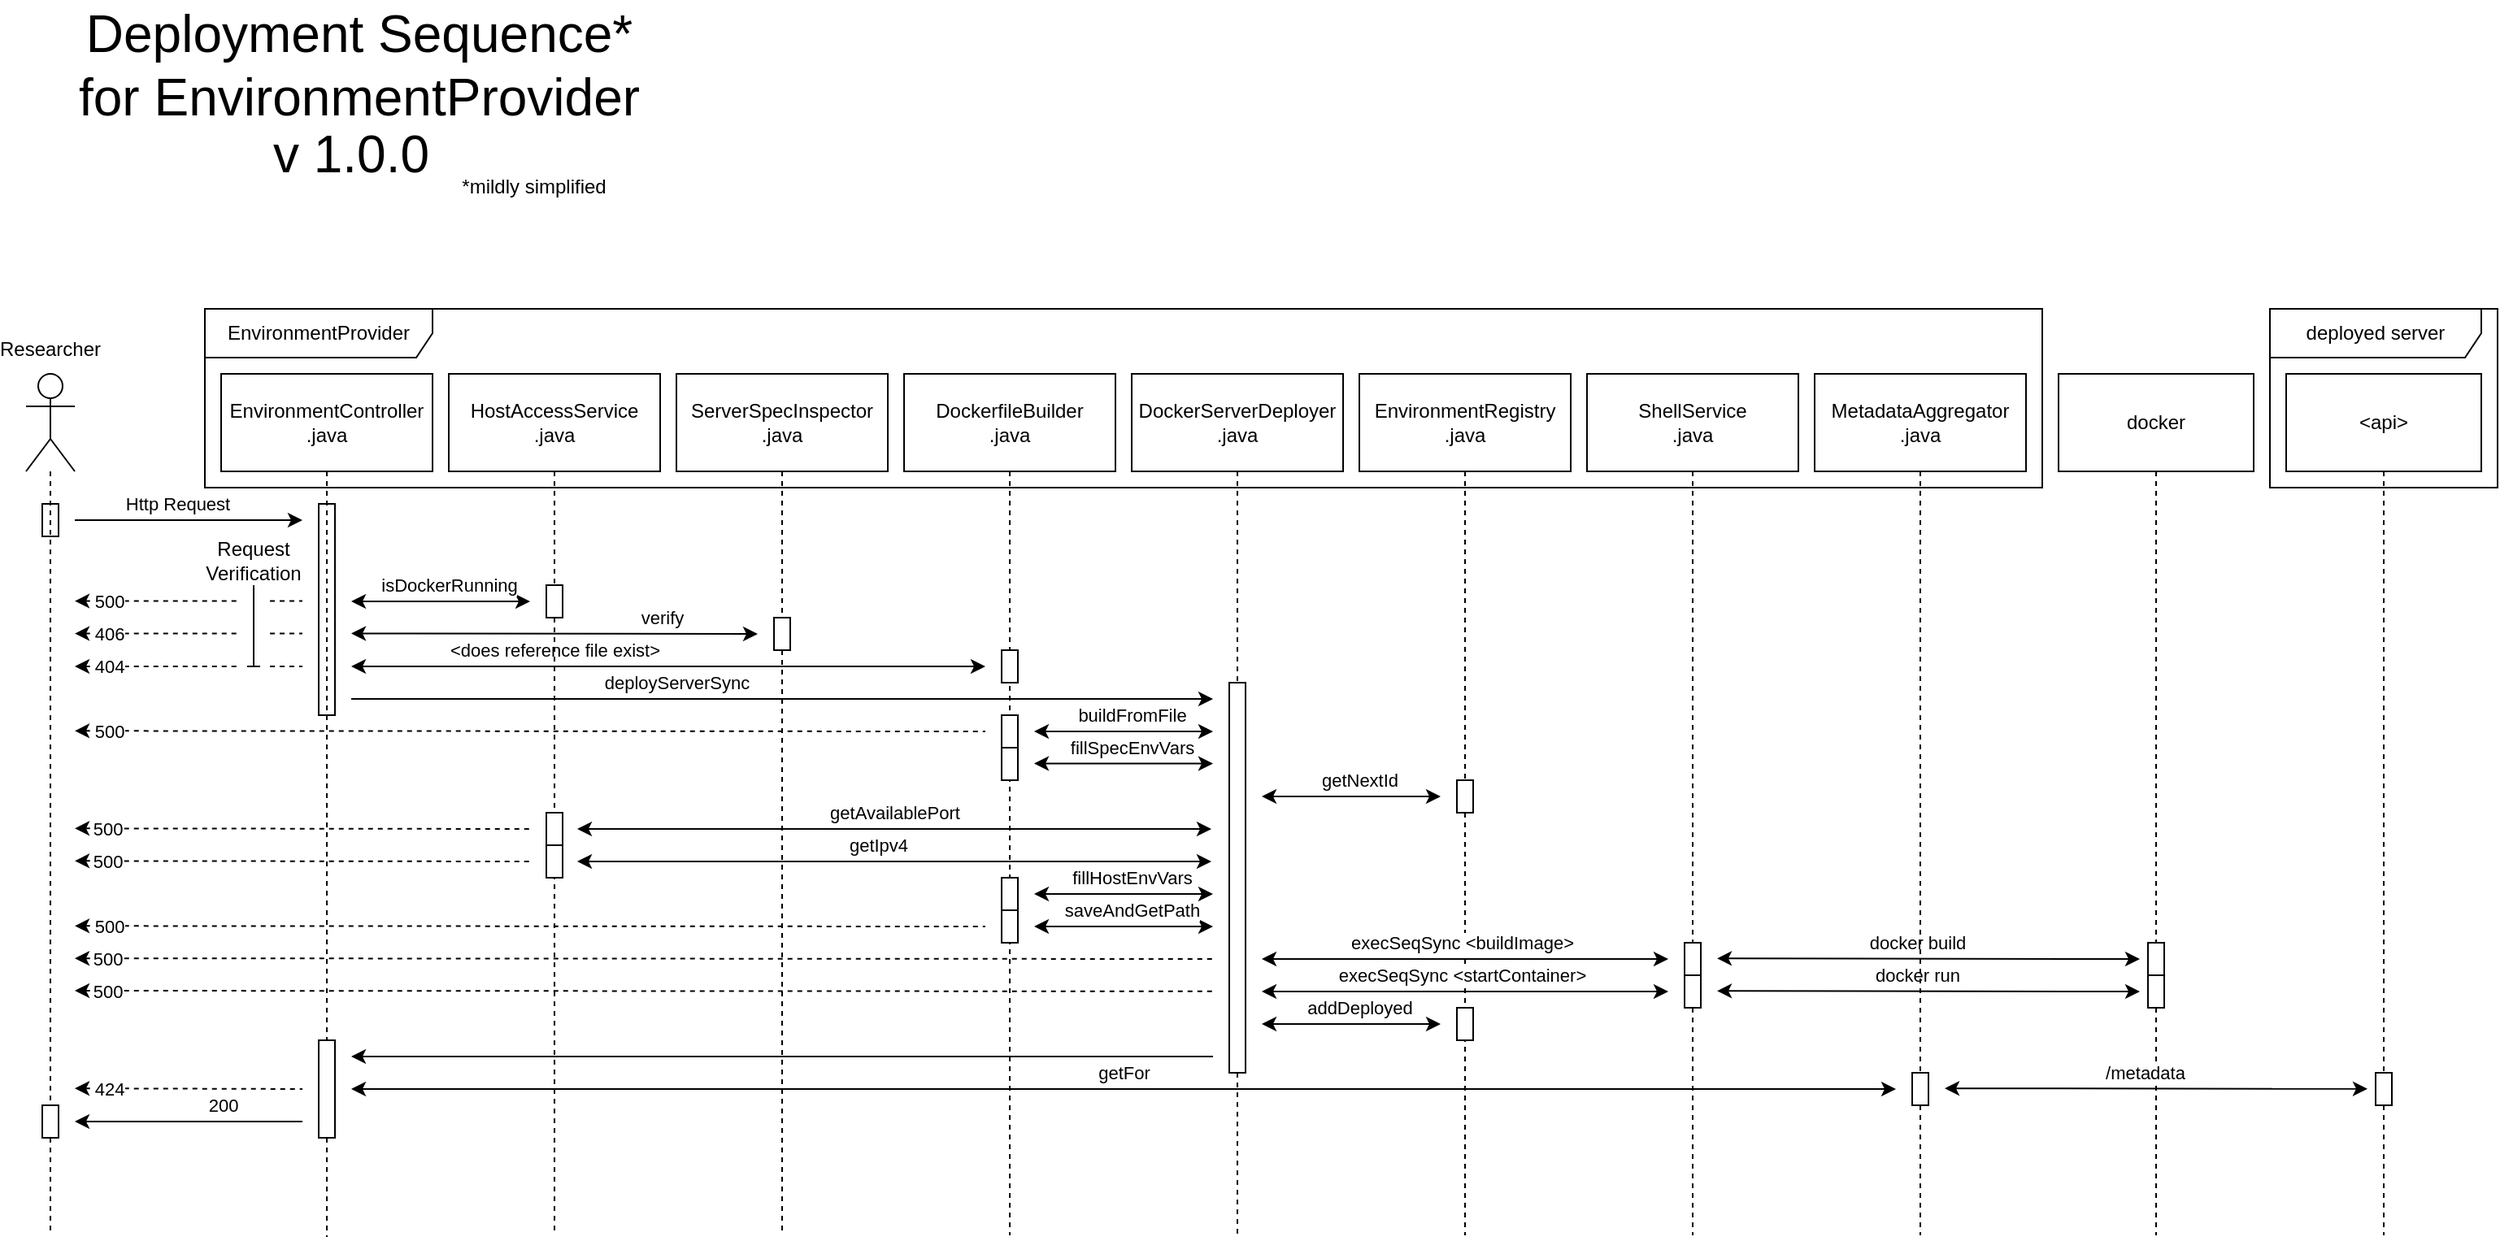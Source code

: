 <mxfile version="22.0.0" type="device">
  <diagram name="Side-1" id="RN6faYAddbhCZujivlKj">
    <mxGraphModel dx="1760" dy="1684" grid="1" gridSize="10" guides="1" tooltips="1" connect="1" arrows="1" fold="1" page="1" pageScale="1" pageWidth="827" pageHeight="1169" math="0" shadow="0">
      <root>
        <mxCell id="0" />
        <mxCell id="1" parent="0" />
        <mxCell id="Q9VDW2REFDaIjdWDE4UB-3" style="edgeStyle=orthogonalEdgeStyle;rounded=0;orthogonalLoop=1;jettySize=auto;html=1;endArrow=none;endFill=0;dashed=1;" edge="1" parent="1" source="Q9VDW2REFDaIjdWDE4UB-142">
          <mxGeometry relative="1" as="geometry">
            <mxPoint x="-105" y="680" as="targetPoint" />
          </mxGeometry>
        </mxCell>
        <mxCell id="Q9VDW2REFDaIjdWDE4UB-1" value="" style="shape=umlActor;verticalLabelPosition=bottom;verticalAlign=top;html=1;outlineConnect=0;" vertex="1" parent="1">
          <mxGeometry x="-120" y="150" width="30" height="60" as="geometry" />
        </mxCell>
        <mxCell id="Q9VDW2REFDaIjdWDE4UB-9" style="edgeStyle=orthogonalEdgeStyle;rounded=0;orthogonalLoop=1;jettySize=auto;html=1;endArrow=none;endFill=0;dashed=1;" edge="1" parent="1" source="Q9VDW2REFDaIjdWDE4UB-118">
          <mxGeometry relative="1" as="geometry">
            <mxPoint x="65" y="681" as="targetPoint" />
            <Array as="points">
              <mxPoint x="65" y="681" />
            </Array>
          </mxGeometry>
        </mxCell>
        <mxCell id="Q9VDW2REFDaIjdWDE4UB-4" value="EnvironmentController&lt;br&gt;.java" style="rounded=0;whiteSpace=wrap;html=1;" vertex="1" parent="1">
          <mxGeometry y="150" width="130" height="60" as="geometry" />
        </mxCell>
        <mxCell id="Q9VDW2REFDaIjdWDE4UB-127" style="edgeStyle=orthogonalEdgeStyle;rounded=0;orthogonalLoop=1;jettySize=auto;html=1;dashed=1;endArrow=none;endFill=0;" edge="1" parent="1" source="Q9VDW2REFDaIjdWDE4UB-5">
          <mxGeometry relative="1" as="geometry">
            <mxPoint x="1330" y="680" as="targetPoint" />
          </mxGeometry>
        </mxCell>
        <mxCell id="Q9VDW2REFDaIjdWDE4UB-5" value="&amp;lt;api&amp;gt;" style="rounded=0;whiteSpace=wrap;html=1;" vertex="1" parent="1">
          <mxGeometry x="1270" y="150" width="120" height="60" as="geometry" />
        </mxCell>
        <mxCell id="Q9VDW2REFDaIjdWDE4UB-99" style="edgeStyle=orthogonalEdgeStyle;rounded=0;orthogonalLoop=1;jettySize=auto;html=1;endArrow=none;endFill=0;dashed=1;" edge="1" parent="1" source="Q9VDW2REFDaIjdWDE4UB-6">
          <mxGeometry relative="1" as="geometry">
            <mxPoint x="1190" y="680" as="targetPoint" />
          </mxGeometry>
        </mxCell>
        <mxCell id="Q9VDW2REFDaIjdWDE4UB-6" value="docker" style="rounded=0;whiteSpace=wrap;html=1;" vertex="1" parent="1">
          <mxGeometry x="1130" y="150" width="120" height="60" as="geometry" />
        </mxCell>
        <mxCell id="Q9VDW2REFDaIjdWDE4UB-7" value="EnvironmentProvider" style="shape=umlFrame;whiteSpace=wrap;html=1;pointerEvents=0;width=140;height=30;" vertex="1" parent="1">
          <mxGeometry x="-10" y="110" width="1130" height="110" as="geometry" />
        </mxCell>
        <mxCell id="Q9VDW2REFDaIjdWDE4UB-8" value="deployed server" style="shape=umlFrame;whiteSpace=wrap;html=1;pointerEvents=0;width=130;height=30;" vertex="1" parent="1">
          <mxGeometry x="1260" y="110" width="140" height="110" as="geometry" />
        </mxCell>
        <mxCell id="Q9VDW2REFDaIjdWDE4UB-10" value="" style="rounded=0;whiteSpace=wrap;html=1;" vertex="1" parent="1">
          <mxGeometry x="-110" y="230" width="10" height="20" as="geometry" />
        </mxCell>
        <mxCell id="Q9VDW2REFDaIjdWDE4UB-11" value="" style="endArrow=classic;html=1;rounded=0;" edge="1" parent="1">
          <mxGeometry width="50" height="50" relative="1" as="geometry">
            <mxPoint x="-90" y="240" as="sourcePoint" />
            <mxPoint x="50" y="240" as="targetPoint" />
          </mxGeometry>
        </mxCell>
        <mxCell id="Q9VDW2REFDaIjdWDE4UB-13" value="Http Request" style="edgeLabel;html=1;align=center;verticalAlign=middle;resizable=0;points=[];" vertex="1" connectable="0" parent="Q9VDW2REFDaIjdWDE4UB-11">
          <mxGeometry x="-0.11" y="1" relative="1" as="geometry">
            <mxPoint y="-9" as="offset" />
          </mxGeometry>
        </mxCell>
        <mxCell id="Q9VDW2REFDaIjdWDE4UB-12" value="" style="rounded=0;whiteSpace=wrap;html=1;" vertex="1" parent="1">
          <mxGeometry x="60" y="230" width="10" height="130" as="geometry" />
        </mxCell>
        <mxCell id="Q9VDW2REFDaIjdWDE4UB-18" style="edgeStyle=orthogonalEdgeStyle;rounded=0;orthogonalLoop=1;jettySize=auto;html=1;endArrow=none;endFill=0;dashed=1;" edge="1" source="Q9VDW2REFDaIjdWDE4UB-77" parent="1">
          <mxGeometry relative="1" as="geometry">
            <mxPoint x="205" y="680" as="targetPoint" />
            <Array as="points">
              <mxPoint x="205" y="680" />
            </Array>
          </mxGeometry>
        </mxCell>
        <mxCell id="Q9VDW2REFDaIjdWDE4UB-19" value="HostAccessService&lt;br&gt;.java" style="rounded=0;whiteSpace=wrap;html=1;" vertex="1" parent="1">
          <mxGeometry x="140" y="150" width="130" height="60" as="geometry" />
        </mxCell>
        <mxCell id="Q9VDW2REFDaIjdWDE4UB-23" value="" style="endArrow=classic;startArrow=classic;html=1;rounded=0;" edge="1" parent="1">
          <mxGeometry width="50" height="50" relative="1" as="geometry">
            <mxPoint x="80" y="290" as="sourcePoint" />
            <mxPoint x="190" y="290" as="targetPoint" />
          </mxGeometry>
        </mxCell>
        <mxCell id="Q9VDW2REFDaIjdWDE4UB-25" value="isDockerRunning" style="edgeLabel;html=1;align=center;verticalAlign=middle;resizable=0;points=[];" vertex="1" connectable="0" parent="Q9VDW2REFDaIjdWDE4UB-23">
          <mxGeometry x="-0.108" relative="1" as="geometry">
            <mxPoint x="11" y="-10" as="offset" />
          </mxGeometry>
        </mxCell>
        <mxCell id="Q9VDW2REFDaIjdWDE4UB-24" value="" style="edgeStyle=orthogonalEdgeStyle;rounded=0;orthogonalLoop=1;jettySize=auto;html=1;endArrow=none;endFill=0;dashed=1;" edge="1" parent="1" source="Q9VDW2REFDaIjdWDE4UB-19" target="Q9VDW2REFDaIjdWDE4UB-20">
          <mxGeometry relative="1" as="geometry">
            <mxPoint x="200" y="1252.508" as="targetPoint" />
            <mxPoint x="205" y="210" as="sourcePoint" />
            <Array as="points" />
          </mxGeometry>
        </mxCell>
        <mxCell id="Q9VDW2REFDaIjdWDE4UB-20" value="" style="rounded=0;whiteSpace=wrap;html=1;" vertex="1" parent="1">
          <mxGeometry x="200" y="280" width="10" height="20" as="geometry" />
        </mxCell>
        <mxCell id="Q9VDW2REFDaIjdWDE4UB-31" style="edgeStyle=orthogonalEdgeStyle;rounded=0;orthogonalLoop=1;jettySize=auto;html=1;endArrow=none;endFill=0;dashed=1;" edge="1" parent="1" source="Q9VDW2REFDaIjdWDE4UB-32">
          <mxGeometry relative="1" as="geometry">
            <mxPoint x="345" y="680" as="targetPoint" />
          </mxGeometry>
        </mxCell>
        <mxCell id="Q9VDW2REFDaIjdWDE4UB-30" value="ServerSpecInspector&lt;br&gt;.java" style="rounded=0;whiteSpace=wrap;html=1;" vertex="1" parent="1">
          <mxGeometry x="280" y="150" width="130" height="60" as="geometry" />
        </mxCell>
        <mxCell id="Q9VDW2REFDaIjdWDE4UB-33" value="" style="edgeStyle=orthogonalEdgeStyle;rounded=0;orthogonalLoop=1;jettySize=auto;html=1;endArrow=none;endFill=0;dashed=1;" edge="1" parent="1" source="Q9VDW2REFDaIjdWDE4UB-30" target="Q9VDW2REFDaIjdWDE4UB-32">
          <mxGeometry relative="1" as="geometry">
            <mxPoint x="345" y="1281.385" as="targetPoint" />
            <mxPoint x="345" y="210" as="sourcePoint" />
          </mxGeometry>
        </mxCell>
        <mxCell id="Q9VDW2REFDaIjdWDE4UB-32" value="" style="rounded=0;whiteSpace=wrap;html=1;" vertex="1" parent="1">
          <mxGeometry x="340" y="300" width="10" height="20" as="geometry" />
        </mxCell>
        <mxCell id="Q9VDW2REFDaIjdWDE4UB-34" value="" style="endArrow=classic;startArrow=classic;html=1;rounded=0;" edge="1" parent="1">
          <mxGeometry width="50" height="50" relative="1" as="geometry">
            <mxPoint x="80" y="309.71" as="sourcePoint" />
            <mxPoint x="330" y="310" as="targetPoint" />
          </mxGeometry>
        </mxCell>
        <mxCell id="Q9VDW2REFDaIjdWDE4UB-35" value="verify" style="edgeLabel;html=1;align=center;verticalAlign=middle;resizable=0;points=[];" vertex="1" connectable="0" parent="Q9VDW2REFDaIjdWDE4UB-34">
          <mxGeometry x="-0.108" relative="1" as="geometry">
            <mxPoint x="79" y="-10" as="offset" />
          </mxGeometry>
        </mxCell>
        <mxCell id="Q9VDW2REFDaIjdWDE4UB-37" style="edgeStyle=orthogonalEdgeStyle;rounded=0;orthogonalLoop=1;jettySize=auto;html=1;endArrow=none;endFill=0;dashed=1;" edge="1" parent="1" source="Q9VDW2REFDaIjdWDE4UB-132">
          <mxGeometry relative="1" as="geometry">
            <mxPoint x="485" y="680" as="targetPoint" />
          </mxGeometry>
        </mxCell>
        <mxCell id="Q9VDW2REFDaIjdWDE4UB-36" value="DockerfileBuilder&lt;br&gt;.java" style="rounded=0;whiteSpace=wrap;html=1;" vertex="1" parent="1">
          <mxGeometry x="420" y="150" width="130" height="60" as="geometry" />
        </mxCell>
        <mxCell id="Q9VDW2REFDaIjdWDE4UB-38" value="" style="endArrow=classic;startArrow=classic;html=1;rounded=0;" edge="1" parent="1">
          <mxGeometry width="50" height="50" relative="1" as="geometry">
            <mxPoint x="80" y="330" as="sourcePoint" />
            <mxPoint x="470" y="330" as="targetPoint" />
          </mxGeometry>
        </mxCell>
        <mxCell id="Q9VDW2REFDaIjdWDE4UB-39" value="&amp;lt;does reference file exist&amp;gt;" style="edgeLabel;html=1;align=center;verticalAlign=middle;resizable=0;points=[];" vertex="1" connectable="0" parent="Q9VDW2REFDaIjdWDE4UB-38">
          <mxGeometry x="-0.108" relative="1" as="geometry">
            <mxPoint x="-49" y="-10" as="offset" />
          </mxGeometry>
        </mxCell>
        <mxCell id="Q9VDW2REFDaIjdWDE4UB-42" style="edgeStyle=orthogonalEdgeStyle;rounded=0;orthogonalLoop=1;jettySize=auto;html=1;endArrow=none;endFill=0;dashed=1;" edge="1" parent="1" source="Q9VDW2REFDaIjdWDE4UB-47">
          <mxGeometry relative="1" as="geometry">
            <mxPoint x="625" y="680" as="targetPoint" />
          </mxGeometry>
        </mxCell>
        <mxCell id="Q9VDW2REFDaIjdWDE4UB-41" value="DockerServerDeployer&lt;br&gt;.java" style="rounded=0;whiteSpace=wrap;html=1;" vertex="1" parent="1">
          <mxGeometry x="560" y="150" width="130" height="60" as="geometry" />
        </mxCell>
        <mxCell id="Q9VDW2REFDaIjdWDE4UB-43" value="" style="endArrow=classic;html=1;rounded=0;" edge="1" parent="1">
          <mxGeometry width="50" height="50" relative="1" as="geometry">
            <mxPoint x="80" y="350" as="sourcePoint" />
            <mxPoint x="610" y="350" as="targetPoint" />
          </mxGeometry>
        </mxCell>
        <mxCell id="Q9VDW2REFDaIjdWDE4UB-44" value="deployServerSync" style="edgeLabel;html=1;align=center;verticalAlign=middle;resizable=0;points=[];" vertex="1" connectable="0" parent="Q9VDW2REFDaIjdWDE4UB-43">
          <mxGeometry x="-0.11" y="1" relative="1" as="geometry">
            <mxPoint x="-36" y="-9" as="offset" />
          </mxGeometry>
        </mxCell>
        <mxCell id="Q9VDW2REFDaIjdWDE4UB-48" value="" style="edgeStyle=orthogonalEdgeStyle;rounded=0;orthogonalLoop=1;jettySize=auto;html=1;endArrow=none;endFill=0;dashed=1;" edge="1" parent="1" source="Q9VDW2REFDaIjdWDE4UB-41" target="Q9VDW2REFDaIjdWDE4UB-47">
          <mxGeometry relative="1" as="geometry">
            <mxPoint x="625" y="1292.508" as="targetPoint" />
            <mxPoint x="625" y="210" as="sourcePoint" />
          </mxGeometry>
        </mxCell>
        <mxCell id="Q9VDW2REFDaIjdWDE4UB-47" value="" style="rounded=0;whiteSpace=wrap;html=1;" vertex="1" parent="1">
          <mxGeometry x="620" y="340" width="10" height="240" as="geometry" />
        </mxCell>
        <mxCell id="Q9VDW2REFDaIjdWDE4UB-51" style="edgeStyle=orthogonalEdgeStyle;rounded=0;orthogonalLoop=1;jettySize=auto;html=1;endArrow=baseDash;endFill=0;" edge="1" parent="1" source="Q9VDW2REFDaIjdWDE4UB-49">
          <mxGeometry relative="1" as="geometry">
            <mxPoint x="20" y="330" as="targetPoint" />
          </mxGeometry>
        </mxCell>
        <mxCell id="Q9VDW2REFDaIjdWDE4UB-49" value="Request&lt;br&gt;Verification" style="text;html=1;strokeColor=none;fillColor=none;align=center;verticalAlign=middle;whiteSpace=wrap;rounded=0;" vertex="1" parent="1">
          <mxGeometry x="-10" y="250" width="60" height="30" as="geometry" />
        </mxCell>
        <mxCell id="Q9VDW2REFDaIjdWDE4UB-52" value="Researcher" style="text;html=1;strokeColor=none;fillColor=none;align=center;verticalAlign=middle;whiteSpace=wrap;rounded=0;" vertex="1" parent="1">
          <mxGeometry x="-135" y="120" width="60" height="30" as="geometry" />
        </mxCell>
        <mxCell id="Q9VDW2REFDaIjdWDE4UB-53" value="&lt;font style=&quot;font-size: 32px;&quot;&gt;v 1.0.0&lt;/font&gt;" style="text;html=1;strokeColor=none;fillColor=none;align=center;verticalAlign=middle;whiteSpace=wrap;rounded=0;" vertex="1" parent="1">
          <mxGeometry x="-80" width="320" height="30" as="geometry" />
        </mxCell>
        <mxCell id="Q9VDW2REFDaIjdWDE4UB-54" value="&lt;font style=&quot;font-size: 32px;&quot;&gt;Deployment Sequence*&lt;br&gt;for EnvironmentProvider&lt;br&gt;&lt;/font&gt;" style="text;html=1;strokeColor=none;fillColor=none;align=center;verticalAlign=middle;whiteSpace=wrap;rounded=0;" vertex="1" parent="1">
          <mxGeometry x="-100" y="-80" width="370" height="80" as="geometry" />
        </mxCell>
        <mxCell id="Q9VDW2REFDaIjdWDE4UB-55" value="" style="endArrow=none;startArrow=classic;html=1;rounded=0;endFill=0;dashed=1;" edge="1" parent="1">
          <mxGeometry width="50" height="50" relative="1" as="geometry">
            <mxPoint x="-90" y="330" as="sourcePoint" />
            <mxPoint x="10" y="330" as="targetPoint" />
          </mxGeometry>
        </mxCell>
        <mxCell id="Q9VDW2REFDaIjdWDE4UB-56" value="404" style="edgeLabel;html=1;align=center;verticalAlign=middle;resizable=0;points=[];" vertex="1" connectable="0" parent="Q9VDW2REFDaIjdWDE4UB-55">
          <mxGeometry x="-0.351" y="-1" relative="1" as="geometry">
            <mxPoint x="-12" y="-1" as="offset" />
          </mxGeometry>
        </mxCell>
        <mxCell id="Q9VDW2REFDaIjdWDE4UB-57" value="" style="endArrow=none;startArrow=classic;html=1;rounded=0;endFill=0;dashed=1;" edge="1" parent="1">
          <mxGeometry width="50" height="50" relative="1" as="geometry">
            <mxPoint x="-90" y="309.8" as="sourcePoint" />
            <mxPoint x="10" y="309.8" as="targetPoint" />
          </mxGeometry>
        </mxCell>
        <mxCell id="Q9VDW2REFDaIjdWDE4UB-58" value="406" style="edgeLabel;html=1;align=center;verticalAlign=middle;resizable=0;points=[];" vertex="1" connectable="0" parent="Q9VDW2REFDaIjdWDE4UB-57">
          <mxGeometry x="-0.351" y="-1" relative="1" as="geometry">
            <mxPoint x="-12" y="-1" as="offset" />
          </mxGeometry>
        </mxCell>
        <mxCell id="Q9VDW2REFDaIjdWDE4UB-59" value="" style="endArrow=none;startArrow=classic;html=1;rounded=0;endFill=0;dashed=1;" edge="1" parent="1">
          <mxGeometry width="50" height="50" relative="1" as="geometry">
            <mxPoint x="-90" y="289.8" as="sourcePoint" />
            <mxPoint x="10" y="289.8" as="targetPoint" />
          </mxGeometry>
        </mxCell>
        <mxCell id="Q9VDW2REFDaIjdWDE4UB-60" value="500" style="edgeLabel;html=1;align=center;verticalAlign=middle;resizable=0;points=[];" vertex="1" connectable="0" parent="Q9VDW2REFDaIjdWDE4UB-59">
          <mxGeometry x="-0.351" y="-1" relative="1" as="geometry">
            <mxPoint x="-12" y="-1" as="offset" />
          </mxGeometry>
        </mxCell>
        <mxCell id="Q9VDW2REFDaIjdWDE4UB-61" value="" style="endArrow=none;dashed=1;html=1;rounded=0;" edge="1" parent="1">
          <mxGeometry width="50" height="50" relative="1" as="geometry">
            <mxPoint x="30" y="330" as="sourcePoint" />
            <mxPoint x="50" y="330" as="targetPoint" />
          </mxGeometry>
        </mxCell>
        <mxCell id="Q9VDW2REFDaIjdWDE4UB-62" value="" style="endArrow=none;dashed=1;html=1;rounded=0;" edge="1" parent="1">
          <mxGeometry width="50" height="50" relative="1" as="geometry">
            <mxPoint x="30" y="309.8" as="sourcePoint" />
            <mxPoint x="50" y="309.8" as="targetPoint" />
          </mxGeometry>
        </mxCell>
        <mxCell id="Q9VDW2REFDaIjdWDE4UB-63" value="" style="endArrow=none;dashed=1;html=1;rounded=0;" edge="1" parent="1">
          <mxGeometry width="50" height="50" relative="1" as="geometry">
            <mxPoint x="30" y="289.8" as="sourcePoint" />
            <mxPoint x="50" y="289.8" as="targetPoint" />
          </mxGeometry>
        </mxCell>
        <mxCell id="Q9VDW2REFDaIjdWDE4UB-65" value="" style="edgeStyle=orthogonalEdgeStyle;rounded=0;orthogonalLoop=1;jettySize=auto;html=1;endArrow=none;endFill=0;dashed=1;" edge="1" parent="1" source="Q9VDW2REFDaIjdWDE4UB-36" target="Q9VDW2REFDaIjdWDE4UB-64">
          <mxGeometry relative="1" as="geometry">
            <mxPoint x="485" y="1270.346" as="targetPoint" />
            <mxPoint x="485" y="210" as="sourcePoint" />
          </mxGeometry>
        </mxCell>
        <mxCell id="Q9VDW2REFDaIjdWDE4UB-64" value="" style="rounded=0;whiteSpace=wrap;html=1;" vertex="1" parent="1">
          <mxGeometry x="480" y="360" width="10" height="20" as="geometry" />
        </mxCell>
        <mxCell id="Q9VDW2REFDaIjdWDE4UB-66" value="" style="endArrow=classic;startArrow=classic;html=1;rounded=0;" edge="1" parent="1">
          <mxGeometry width="50" height="50" relative="1" as="geometry">
            <mxPoint x="500" y="370.0" as="sourcePoint" />
            <mxPoint x="610" y="370.0" as="targetPoint" />
          </mxGeometry>
        </mxCell>
        <mxCell id="Q9VDW2REFDaIjdWDE4UB-67" value="buildFromFile" style="edgeLabel;html=1;align=center;verticalAlign=middle;resizable=0;points=[];" vertex="1" connectable="0" parent="Q9VDW2REFDaIjdWDE4UB-66">
          <mxGeometry x="-0.108" relative="1" as="geometry">
            <mxPoint x="11" y="-10" as="offset" />
          </mxGeometry>
        </mxCell>
        <mxCell id="Q9VDW2REFDaIjdWDE4UB-40" value="" style="rounded=0;whiteSpace=wrap;html=1;" vertex="1" parent="1">
          <mxGeometry x="480" y="320" width="10" height="20" as="geometry" />
        </mxCell>
        <mxCell id="Q9VDW2REFDaIjdWDE4UB-68" value="" style="endArrow=none;startArrow=classic;html=1;rounded=0;endFill=0;dashed=1;" edge="1" parent="1">
          <mxGeometry width="50" height="50" relative="1" as="geometry">
            <mxPoint x="-90" y="369.66" as="sourcePoint" />
            <mxPoint x="470" y="370" as="targetPoint" />
          </mxGeometry>
        </mxCell>
        <mxCell id="Q9VDW2REFDaIjdWDE4UB-69" value="500" style="edgeLabel;html=1;align=center;verticalAlign=middle;resizable=0;points=[];" vertex="1" connectable="0" parent="Q9VDW2REFDaIjdWDE4UB-68">
          <mxGeometry x="-0.351" y="-1" relative="1" as="geometry">
            <mxPoint x="-161" y="-1" as="offset" />
          </mxGeometry>
        </mxCell>
        <mxCell id="Q9VDW2REFDaIjdWDE4UB-71" style="edgeStyle=orthogonalEdgeStyle;rounded=0;orthogonalLoop=1;jettySize=auto;html=1;dashed=1;endArrow=none;endFill=0;" edge="1" parent="1" source="Q9VDW2REFDaIjdWDE4UB-70">
          <mxGeometry relative="1" as="geometry">
            <mxPoint x="765" y="680" as="targetPoint" />
            <Array as="points">
              <mxPoint x="765" y="680" />
            </Array>
          </mxGeometry>
        </mxCell>
        <mxCell id="Q9VDW2REFDaIjdWDE4UB-70" value="EnvironmentRegistry&lt;br&gt;.java" style="rounded=0;whiteSpace=wrap;html=1;" vertex="1" parent="1">
          <mxGeometry x="700" y="150" width="130" height="60" as="geometry" />
        </mxCell>
        <mxCell id="Q9VDW2REFDaIjdWDE4UB-72" value="" style="endArrow=classic;startArrow=classic;html=1;rounded=0;" edge="1" parent="1">
          <mxGeometry width="50" height="50" relative="1" as="geometry">
            <mxPoint x="640" y="410.0" as="sourcePoint" />
            <mxPoint x="750" y="410.0" as="targetPoint" />
          </mxGeometry>
        </mxCell>
        <mxCell id="Q9VDW2REFDaIjdWDE4UB-73" value="getNextId" style="edgeLabel;html=1;align=center;verticalAlign=middle;resizable=0;points=[];" vertex="1" connectable="0" parent="Q9VDW2REFDaIjdWDE4UB-72">
          <mxGeometry x="-0.108" relative="1" as="geometry">
            <mxPoint x="11" y="-10" as="offset" />
          </mxGeometry>
        </mxCell>
        <mxCell id="Q9VDW2REFDaIjdWDE4UB-74" value="" style="rounded=0;whiteSpace=wrap;html=1;" vertex="1" parent="1">
          <mxGeometry x="760" y="400" width="10" height="20" as="geometry" />
        </mxCell>
        <mxCell id="Q9VDW2REFDaIjdWDE4UB-75" value="" style="endArrow=classic;startArrow=classic;html=1;rounded=0;" edge="1" parent="1">
          <mxGeometry width="50" height="50" relative="1" as="geometry">
            <mxPoint x="219" y="430.0" as="sourcePoint" />
            <mxPoint x="609" y="430" as="targetPoint" />
          </mxGeometry>
        </mxCell>
        <mxCell id="Q9VDW2REFDaIjdWDE4UB-76" value="getAvailablePort" style="edgeLabel;html=1;align=center;verticalAlign=middle;resizable=0;points=[];" vertex="1" connectable="0" parent="Q9VDW2REFDaIjdWDE4UB-75">
          <mxGeometry x="-0.108" relative="1" as="geometry">
            <mxPoint x="21" y="-10" as="offset" />
          </mxGeometry>
        </mxCell>
        <mxCell id="Q9VDW2REFDaIjdWDE4UB-78" value="" style="edgeStyle=orthogonalEdgeStyle;rounded=0;orthogonalLoop=1;jettySize=auto;html=1;endArrow=none;endFill=0;dashed=1;" edge="1" parent="1" source="Q9VDW2REFDaIjdWDE4UB-20" target="Q9VDW2REFDaIjdWDE4UB-77">
          <mxGeometry relative="1" as="geometry">
            <mxPoint x="200" y="1252.508" as="targetPoint" />
            <mxPoint x="205" y="300" as="sourcePoint" />
            <Array as="points" />
          </mxGeometry>
        </mxCell>
        <mxCell id="Q9VDW2REFDaIjdWDE4UB-77" value="" style="rounded=0;whiteSpace=wrap;html=1;" vertex="1" parent="1">
          <mxGeometry x="200" y="420" width="10" height="20" as="geometry" />
        </mxCell>
        <mxCell id="Q9VDW2REFDaIjdWDE4UB-79" value="" style="endArrow=none;startArrow=classic;html=1;rounded=0;endFill=0;dashed=1;" edge="1" parent="1">
          <mxGeometry width="50" height="50" relative="1" as="geometry">
            <mxPoint x="-90" y="429.66" as="sourcePoint" />
            <mxPoint x="190" y="430" as="targetPoint" />
          </mxGeometry>
        </mxCell>
        <mxCell id="Q9VDW2REFDaIjdWDE4UB-80" value="500" style="edgeLabel;html=1;align=center;verticalAlign=middle;resizable=0;points=[];" vertex="1" connectable="0" parent="Q9VDW2REFDaIjdWDE4UB-79">
          <mxGeometry x="-0.351" y="-1" relative="1" as="geometry">
            <mxPoint x="-71" y="-1" as="offset" />
          </mxGeometry>
        </mxCell>
        <mxCell id="Q9VDW2REFDaIjdWDE4UB-81" value="" style="endArrow=classic;startArrow=classic;html=1;rounded=0;" edge="1" parent="1">
          <mxGeometry width="50" height="50" relative="1" as="geometry">
            <mxPoint x="219" y="450.0" as="sourcePoint" />
            <mxPoint x="609" y="450" as="targetPoint" />
          </mxGeometry>
        </mxCell>
        <mxCell id="Q9VDW2REFDaIjdWDE4UB-82" value="getIpv4" style="edgeLabel;html=1;align=center;verticalAlign=middle;resizable=0;points=[];" vertex="1" connectable="0" parent="Q9VDW2REFDaIjdWDE4UB-81">
          <mxGeometry x="-0.108" relative="1" as="geometry">
            <mxPoint x="11" y="-10" as="offset" />
          </mxGeometry>
        </mxCell>
        <mxCell id="Q9VDW2REFDaIjdWDE4UB-83" value="" style="rounded=0;whiteSpace=wrap;html=1;" vertex="1" parent="1">
          <mxGeometry x="200" y="440" width="10" height="20" as="geometry" />
        </mxCell>
        <mxCell id="Q9VDW2REFDaIjdWDE4UB-84" value="" style="endArrow=none;startArrow=classic;html=1;rounded=0;endFill=0;dashed=1;" edge="1" parent="1">
          <mxGeometry width="50" height="50" relative="1" as="geometry">
            <mxPoint x="-90" y="449.66" as="sourcePoint" />
            <mxPoint x="190" y="450" as="targetPoint" />
          </mxGeometry>
        </mxCell>
        <mxCell id="Q9VDW2REFDaIjdWDE4UB-85" value="500" style="edgeLabel;html=1;align=center;verticalAlign=middle;resizable=0;points=[];" vertex="1" connectable="0" parent="Q9VDW2REFDaIjdWDE4UB-84">
          <mxGeometry x="-0.351" y="-1" relative="1" as="geometry">
            <mxPoint x="-71" y="-1" as="offset" />
          </mxGeometry>
        </mxCell>
        <mxCell id="Q9VDW2REFDaIjdWDE4UB-86" value="" style="endArrow=classic;startArrow=classic;html=1;rounded=0;" edge="1" parent="1">
          <mxGeometry width="50" height="50" relative="1" as="geometry">
            <mxPoint x="500" y="490.0" as="sourcePoint" />
            <mxPoint x="610" y="490.0" as="targetPoint" />
          </mxGeometry>
        </mxCell>
        <mxCell id="Q9VDW2REFDaIjdWDE4UB-87" value="saveAndGetPath" style="edgeLabel;html=1;align=center;verticalAlign=middle;resizable=0;points=[];" vertex="1" connectable="0" parent="Q9VDW2REFDaIjdWDE4UB-86">
          <mxGeometry x="-0.108" relative="1" as="geometry">
            <mxPoint x="11" y="-10" as="offset" />
          </mxGeometry>
        </mxCell>
        <mxCell id="Q9VDW2REFDaIjdWDE4UB-88" value="" style="rounded=0;whiteSpace=wrap;html=1;" vertex="1" parent="1">
          <mxGeometry x="480" y="480" width="10" height="20" as="geometry" />
        </mxCell>
        <mxCell id="Q9VDW2REFDaIjdWDE4UB-89" value="" style="endArrow=none;startArrow=classic;html=1;rounded=0;endFill=0;dashed=1;" edge="1" parent="1">
          <mxGeometry width="50" height="50" relative="1" as="geometry">
            <mxPoint x="-90" y="489.66" as="sourcePoint" />
            <mxPoint x="470" y="490" as="targetPoint" />
          </mxGeometry>
        </mxCell>
        <mxCell id="Q9VDW2REFDaIjdWDE4UB-90" value="500" style="edgeLabel;html=1;align=center;verticalAlign=middle;resizable=0;points=[];" vertex="1" connectable="0" parent="Q9VDW2REFDaIjdWDE4UB-89">
          <mxGeometry x="-0.351" y="-1" relative="1" as="geometry">
            <mxPoint x="-161" y="-1" as="offset" />
          </mxGeometry>
        </mxCell>
        <mxCell id="Q9VDW2REFDaIjdWDE4UB-92" style="edgeStyle=orthogonalEdgeStyle;rounded=0;orthogonalLoop=1;jettySize=auto;html=1;endArrow=none;endFill=0;dashed=1;" edge="1" parent="1" source="Q9VDW2REFDaIjdWDE4UB-91">
          <mxGeometry relative="1" as="geometry">
            <mxPoint x="905" y="680" as="targetPoint" />
          </mxGeometry>
        </mxCell>
        <mxCell id="Q9VDW2REFDaIjdWDE4UB-91" value="ShellService&lt;br&gt;.java" style="rounded=0;whiteSpace=wrap;html=1;" vertex="1" parent="1">
          <mxGeometry x="840" y="150" width="130" height="60" as="geometry" />
        </mxCell>
        <mxCell id="Q9VDW2REFDaIjdWDE4UB-93" value="" style="endArrow=classic;startArrow=classic;html=1;rounded=0;" edge="1" parent="1">
          <mxGeometry width="50" height="50" relative="1" as="geometry">
            <mxPoint x="640" y="510" as="sourcePoint" />
            <mxPoint x="890" y="510" as="targetPoint" />
          </mxGeometry>
        </mxCell>
        <mxCell id="Q9VDW2REFDaIjdWDE4UB-94" value="execSeqSync &amp;lt;buildImage&amp;gt;" style="edgeLabel;html=1;align=center;verticalAlign=middle;resizable=0;points=[];" vertex="1" connectable="0" parent="Q9VDW2REFDaIjdWDE4UB-93">
          <mxGeometry x="-0.108" relative="1" as="geometry">
            <mxPoint x="11" y="-10" as="offset" />
          </mxGeometry>
        </mxCell>
        <mxCell id="Q9VDW2REFDaIjdWDE4UB-95" value="" style="rounded=0;whiteSpace=wrap;html=1;" vertex="1" parent="1">
          <mxGeometry x="900" y="500" width="10" height="20" as="geometry" />
        </mxCell>
        <mxCell id="Q9VDW2REFDaIjdWDE4UB-96" value="" style="endArrow=none;startArrow=classic;html=1;rounded=0;endFill=0;dashed=1;" edge="1" parent="1">
          <mxGeometry width="50" height="50" relative="1" as="geometry">
            <mxPoint x="-90" y="509.58" as="sourcePoint" />
            <mxPoint x="610" y="510" as="targetPoint" />
          </mxGeometry>
        </mxCell>
        <mxCell id="Q9VDW2REFDaIjdWDE4UB-97" value="500" style="edgeLabel;html=1;align=center;verticalAlign=middle;resizable=0;points=[];" vertex="1" connectable="0" parent="Q9VDW2REFDaIjdWDE4UB-96">
          <mxGeometry x="-0.351" y="-1" relative="1" as="geometry">
            <mxPoint x="-207" y="-1" as="offset" />
          </mxGeometry>
        </mxCell>
        <mxCell id="Q9VDW2REFDaIjdWDE4UB-98" value="*mildly simplified" style="text;html=1;strokeColor=none;fillColor=none;align=center;verticalAlign=middle;whiteSpace=wrap;rounded=0;" vertex="1" parent="1">
          <mxGeometry x="60" y="20" width="265" height="30" as="geometry" />
        </mxCell>
        <mxCell id="Q9VDW2REFDaIjdWDE4UB-100" value="" style="rounded=0;whiteSpace=wrap;html=1;" vertex="1" parent="1">
          <mxGeometry x="1185" y="500" width="10" height="20" as="geometry" />
        </mxCell>
        <mxCell id="Q9VDW2REFDaIjdWDE4UB-101" value="" style="endArrow=classic;startArrow=classic;html=1;rounded=0;" edge="1" parent="1">
          <mxGeometry width="50" height="50" relative="1" as="geometry">
            <mxPoint x="920" y="509.66" as="sourcePoint" />
            <mxPoint x="1180" y="510" as="targetPoint" />
          </mxGeometry>
        </mxCell>
        <mxCell id="Q9VDW2REFDaIjdWDE4UB-102" value="docker build" style="edgeLabel;html=1;align=center;verticalAlign=middle;resizable=0;points=[];" vertex="1" connectable="0" parent="Q9VDW2REFDaIjdWDE4UB-101">
          <mxGeometry x="-0.108" relative="1" as="geometry">
            <mxPoint x="7" y="-10" as="offset" />
          </mxGeometry>
        </mxCell>
        <mxCell id="Q9VDW2REFDaIjdWDE4UB-103" value="" style="endArrow=classic;startArrow=classic;html=1;rounded=0;" edge="1" parent="1">
          <mxGeometry width="50" height="50" relative="1" as="geometry">
            <mxPoint x="640" y="530" as="sourcePoint" />
            <mxPoint x="890" y="530" as="targetPoint" />
          </mxGeometry>
        </mxCell>
        <mxCell id="Q9VDW2REFDaIjdWDE4UB-104" value="execSeqSync &amp;lt;startContainer&amp;gt;" style="edgeLabel;html=1;align=center;verticalAlign=middle;resizable=0;points=[];" vertex="1" connectable="0" parent="Q9VDW2REFDaIjdWDE4UB-103">
          <mxGeometry x="-0.108" relative="1" as="geometry">
            <mxPoint x="11" y="-10" as="offset" />
          </mxGeometry>
        </mxCell>
        <mxCell id="Q9VDW2REFDaIjdWDE4UB-105" value="" style="rounded=0;whiteSpace=wrap;html=1;" vertex="1" parent="1">
          <mxGeometry x="900" y="520" width="10" height="20" as="geometry" />
        </mxCell>
        <mxCell id="Q9VDW2REFDaIjdWDE4UB-106" value="" style="rounded=0;whiteSpace=wrap;html=1;" vertex="1" parent="1">
          <mxGeometry x="1185" y="520" width="10" height="20" as="geometry" />
        </mxCell>
        <mxCell id="Q9VDW2REFDaIjdWDE4UB-107" value="" style="endArrow=classic;startArrow=classic;html=1;rounded=0;" edge="1" parent="1">
          <mxGeometry width="50" height="50" relative="1" as="geometry">
            <mxPoint x="920" y="529.66" as="sourcePoint" />
            <mxPoint x="1180" y="530" as="targetPoint" />
          </mxGeometry>
        </mxCell>
        <mxCell id="Q9VDW2REFDaIjdWDE4UB-108" value="docker run" style="edgeLabel;html=1;align=center;verticalAlign=middle;resizable=0;points=[];" vertex="1" connectable="0" parent="Q9VDW2REFDaIjdWDE4UB-107">
          <mxGeometry x="-0.108" relative="1" as="geometry">
            <mxPoint x="7" y="-10" as="offset" />
          </mxGeometry>
        </mxCell>
        <mxCell id="Q9VDW2REFDaIjdWDE4UB-109" value="" style="endArrow=none;startArrow=classic;html=1;rounded=0;endFill=0;dashed=1;" edge="1" parent="1">
          <mxGeometry width="50" height="50" relative="1" as="geometry">
            <mxPoint x="-90" y="529.5" as="sourcePoint" />
            <mxPoint x="610" y="529.92" as="targetPoint" />
          </mxGeometry>
        </mxCell>
        <mxCell id="Q9VDW2REFDaIjdWDE4UB-110" value="500" style="edgeLabel;html=1;align=center;verticalAlign=middle;resizable=0;points=[];" vertex="1" connectable="0" parent="Q9VDW2REFDaIjdWDE4UB-109">
          <mxGeometry x="-0.351" y="-1" relative="1" as="geometry">
            <mxPoint x="-207" y="-1" as="offset" />
          </mxGeometry>
        </mxCell>
        <mxCell id="Q9VDW2REFDaIjdWDE4UB-111" value="" style="endArrow=classic;startArrow=classic;html=1;rounded=0;" edge="1" parent="1">
          <mxGeometry width="50" height="50" relative="1" as="geometry">
            <mxPoint x="640" y="550" as="sourcePoint" />
            <mxPoint x="750" y="550" as="targetPoint" />
          </mxGeometry>
        </mxCell>
        <mxCell id="Q9VDW2REFDaIjdWDE4UB-112" value="addDeployed" style="edgeLabel;html=1;align=center;verticalAlign=middle;resizable=0;points=[];" vertex="1" connectable="0" parent="Q9VDW2REFDaIjdWDE4UB-111">
          <mxGeometry x="-0.108" relative="1" as="geometry">
            <mxPoint x="11" y="-10" as="offset" />
          </mxGeometry>
        </mxCell>
        <mxCell id="Q9VDW2REFDaIjdWDE4UB-113" value="" style="rounded=0;whiteSpace=wrap;html=1;" vertex="1" parent="1">
          <mxGeometry x="760" y="540" width="10" height="20" as="geometry" />
        </mxCell>
        <mxCell id="Q9VDW2REFDaIjdWDE4UB-116" value="" style="endArrow=classic;html=1;rounded=0;" edge="1" parent="1">
          <mxGeometry width="50" height="50" relative="1" as="geometry">
            <mxPoint x="610" y="570" as="sourcePoint" />
            <mxPoint x="80" y="570" as="targetPoint" />
          </mxGeometry>
        </mxCell>
        <mxCell id="Q9VDW2REFDaIjdWDE4UB-119" value="" style="edgeStyle=orthogonalEdgeStyle;rounded=0;orthogonalLoop=1;jettySize=auto;html=1;endArrow=none;endFill=0;dashed=1;" edge="1" parent="1" source="Q9VDW2REFDaIjdWDE4UB-4" target="Q9VDW2REFDaIjdWDE4UB-118">
          <mxGeometry relative="1" as="geometry">
            <mxPoint x="60" y="1252.508" as="targetPoint" />
            <mxPoint x="65" y="210" as="sourcePoint" />
            <Array as="points" />
          </mxGeometry>
        </mxCell>
        <mxCell id="Q9VDW2REFDaIjdWDE4UB-118" value="" style="rounded=0;whiteSpace=wrap;html=1;" vertex="1" parent="1">
          <mxGeometry x="60" y="560" width="10" height="60" as="geometry" />
        </mxCell>
        <mxCell id="Q9VDW2REFDaIjdWDE4UB-121" style="edgeStyle=orthogonalEdgeStyle;rounded=0;orthogonalLoop=1;jettySize=auto;html=1;endArrow=none;endFill=0;dashed=1;" edge="1" parent="1" source="Q9VDW2REFDaIjdWDE4UB-120">
          <mxGeometry relative="1" as="geometry">
            <mxPoint x="1045" y="680" as="targetPoint" />
          </mxGeometry>
        </mxCell>
        <mxCell id="Q9VDW2REFDaIjdWDE4UB-120" value="MetadataAggregator&lt;br&gt;.java" style="rounded=0;whiteSpace=wrap;html=1;" vertex="1" parent="1">
          <mxGeometry x="980" y="150" width="130" height="60" as="geometry" />
        </mxCell>
        <mxCell id="Q9VDW2REFDaIjdWDE4UB-122" value="" style="endArrow=classic;html=1;rounded=0;startArrow=classic;startFill=1;endFill=1;" edge="1" parent="1">
          <mxGeometry width="50" height="50" relative="1" as="geometry">
            <mxPoint x="1030" y="590" as="sourcePoint" />
            <mxPoint x="80" y="590" as="targetPoint" />
          </mxGeometry>
        </mxCell>
        <mxCell id="Q9VDW2REFDaIjdWDE4UB-123" value="getFor" style="edgeLabel;html=1;align=center;verticalAlign=middle;resizable=0;points=[];" vertex="1" connectable="0" parent="Q9VDW2REFDaIjdWDE4UB-122">
          <mxGeometry x="0.145" relative="1" as="geometry">
            <mxPoint x="69" y="-10" as="offset" />
          </mxGeometry>
        </mxCell>
        <mxCell id="Q9VDW2REFDaIjdWDE4UB-124" value="" style="rounded=0;whiteSpace=wrap;html=1;" vertex="1" parent="1">
          <mxGeometry x="1040" y="580" width="10" height="20" as="geometry" />
        </mxCell>
        <mxCell id="Q9VDW2REFDaIjdWDE4UB-125" value="" style="endArrow=none;startArrow=classic;html=1;rounded=0;endFill=0;dashed=1;" edge="1" parent="1">
          <mxGeometry width="50" height="50" relative="1" as="geometry">
            <mxPoint x="-90" y="589.58" as="sourcePoint" />
            <mxPoint x="50" y="590" as="targetPoint" />
          </mxGeometry>
        </mxCell>
        <mxCell id="Q9VDW2REFDaIjdWDE4UB-126" value="424" style="edgeLabel;html=1;align=center;verticalAlign=middle;resizable=0;points=[];" vertex="1" connectable="0" parent="Q9VDW2REFDaIjdWDE4UB-125">
          <mxGeometry x="-0.351" y="-1" relative="1" as="geometry">
            <mxPoint x="-25" y="-1" as="offset" />
          </mxGeometry>
        </mxCell>
        <mxCell id="Q9VDW2REFDaIjdWDE4UB-128" value="" style="endArrow=classic;startArrow=classic;html=1;rounded=0;" edge="1" parent="1">
          <mxGeometry width="50" height="50" relative="1" as="geometry">
            <mxPoint x="1060" y="589.58" as="sourcePoint" />
            <mxPoint x="1320" y="589.92" as="targetPoint" />
          </mxGeometry>
        </mxCell>
        <mxCell id="Q9VDW2REFDaIjdWDE4UB-129" value="/metadata" style="edgeLabel;html=1;align=center;verticalAlign=middle;resizable=0;points=[];" vertex="1" connectable="0" parent="Q9VDW2REFDaIjdWDE4UB-128">
          <mxGeometry x="-0.108" relative="1" as="geometry">
            <mxPoint x="7" y="-10" as="offset" />
          </mxGeometry>
        </mxCell>
        <mxCell id="Q9VDW2REFDaIjdWDE4UB-130" value="" style="rounded=0;whiteSpace=wrap;html=1;" vertex="1" parent="1">
          <mxGeometry x="1325" y="580" width="10" height="20" as="geometry" />
        </mxCell>
        <mxCell id="Q9VDW2REFDaIjdWDE4UB-133" value="" style="edgeStyle=orthogonalEdgeStyle;rounded=0;orthogonalLoop=1;jettySize=auto;html=1;endArrow=none;endFill=0;dashed=1;" edge="1" parent="1" source="Q9VDW2REFDaIjdWDE4UB-64" target="Q9VDW2REFDaIjdWDE4UB-132">
          <mxGeometry relative="1" as="geometry">
            <mxPoint x="485" y="1270.346" as="targetPoint" />
            <mxPoint x="485" y="380" as="sourcePoint" />
          </mxGeometry>
        </mxCell>
        <mxCell id="Q9VDW2REFDaIjdWDE4UB-132" value="" style="rounded=0;whiteSpace=wrap;html=1;" vertex="1" parent="1">
          <mxGeometry x="480" y="460" width="10" height="20" as="geometry" />
        </mxCell>
        <mxCell id="Q9VDW2REFDaIjdWDE4UB-131" value="" style="rounded=0;whiteSpace=wrap;html=1;" vertex="1" parent="1">
          <mxGeometry x="480" y="380" width="10" height="20" as="geometry" />
        </mxCell>
        <mxCell id="Q9VDW2REFDaIjdWDE4UB-134" value="" style="endArrow=classic;startArrow=classic;html=1;rounded=0;" edge="1" parent="1">
          <mxGeometry width="50" height="50" relative="1" as="geometry">
            <mxPoint x="500" y="389.75" as="sourcePoint" />
            <mxPoint x="610" y="389.75" as="targetPoint" />
          </mxGeometry>
        </mxCell>
        <mxCell id="Q9VDW2REFDaIjdWDE4UB-135" value="fillSpecEnvVars" style="edgeLabel;html=1;align=center;verticalAlign=middle;resizable=0;points=[];" vertex="1" connectable="0" parent="Q9VDW2REFDaIjdWDE4UB-134">
          <mxGeometry x="-0.108" relative="1" as="geometry">
            <mxPoint x="11" y="-10" as="offset" />
          </mxGeometry>
        </mxCell>
        <mxCell id="Q9VDW2REFDaIjdWDE4UB-137" value="" style="endArrow=classic;startArrow=classic;html=1;rounded=0;" edge="1" parent="1">
          <mxGeometry width="50" height="50" relative="1" as="geometry">
            <mxPoint x="500" y="470.0" as="sourcePoint" />
            <mxPoint x="610" y="470.0" as="targetPoint" />
          </mxGeometry>
        </mxCell>
        <mxCell id="Q9VDW2REFDaIjdWDE4UB-138" value="fillHostEnvVars" style="edgeLabel;html=1;align=center;verticalAlign=middle;resizable=0;points=[];" vertex="1" connectable="0" parent="Q9VDW2REFDaIjdWDE4UB-137">
          <mxGeometry x="-0.108" relative="1" as="geometry">
            <mxPoint x="11" y="-10" as="offset" />
          </mxGeometry>
        </mxCell>
        <mxCell id="Q9VDW2REFDaIjdWDE4UB-140" value="" style="endArrow=none;html=1;rounded=0;endFill=0;startArrow=classic;startFill=1;" edge="1" parent="1">
          <mxGeometry width="50" height="50" relative="1" as="geometry">
            <mxPoint x="-90" y="610" as="sourcePoint" />
            <mxPoint x="50" y="610" as="targetPoint" />
          </mxGeometry>
        </mxCell>
        <mxCell id="Q9VDW2REFDaIjdWDE4UB-141" value="200" style="edgeLabel;html=1;align=center;verticalAlign=middle;resizable=0;points=[];" vertex="1" connectable="0" parent="Q9VDW2REFDaIjdWDE4UB-140">
          <mxGeometry x="-0.11" y="1" relative="1" as="geometry">
            <mxPoint x="28" y="-9" as="offset" />
          </mxGeometry>
        </mxCell>
        <mxCell id="Q9VDW2REFDaIjdWDE4UB-143" value="" style="edgeStyle=orthogonalEdgeStyle;rounded=0;orthogonalLoop=1;jettySize=auto;html=1;endArrow=none;endFill=0;dashed=1;" edge="1" parent="1" source="Q9VDW2REFDaIjdWDE4UB-1" target="Q9VDW2REFDaIjdWDE4UB-142">
          <mxGeometry relative="1" as="geometry">
            <mxPoint x="-105" y="680" as="targetPoint" />
            <mxPoint x="-105" y="210" as="sourcePoint" />
          </mxGeometry>
        </mxCell>
        <mxCell id="Q9VDW2REFDaIjdWDE4UB-142" value="" style="rounded=0;whiteSpace=wrap;html=1;" vertex="1" parent="1">
          <mxGeometry x="-110" y="600" width="10" height="20" as="geometry" />
        </mxCell>
      </root>
    </mxGraphModel>
  </diagram>
</mxfile>
